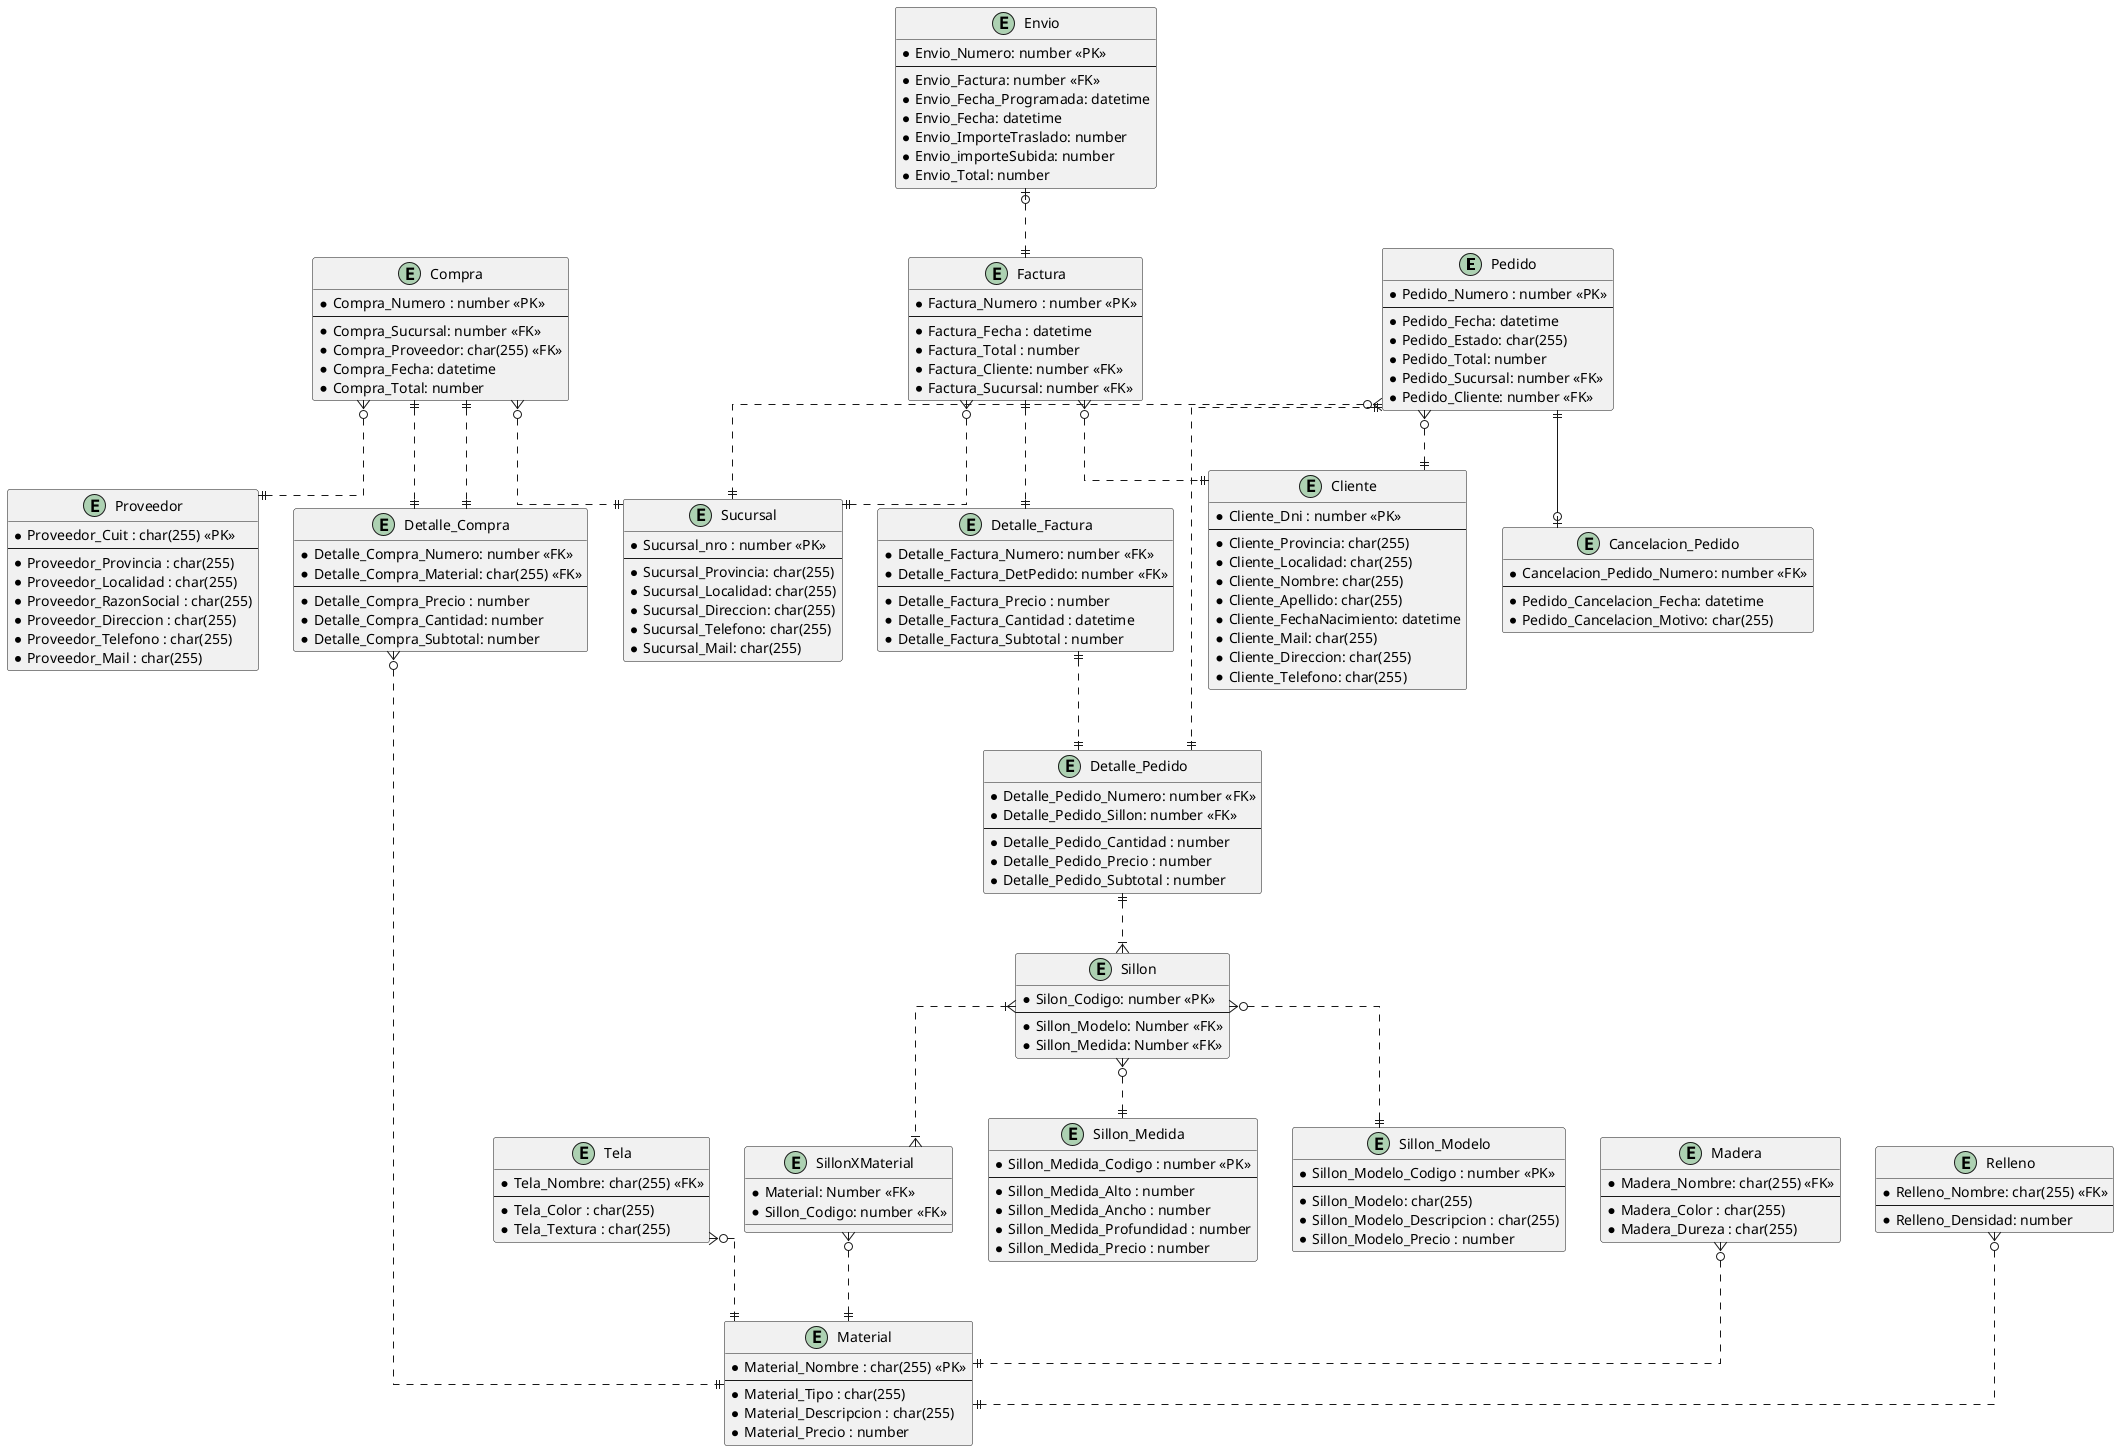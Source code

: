 @startuml

skinparam linetype ortho

' ENTITIES DECLARATION

entity "Pedido" as Ped {
  *Pedido_Numero : number <<PK>>
  --
  *Pedido_Fecha: datetime 
  *Pedido_Estado: char(255)
  *Pedido_Total: number
  *Pedido_Sucursal: number <<FK>>
  *Pedido_Cliente: number <<FK>>
}

entity "Detalle_Pedido" as Det_Ped {
  *Detalle_Pedido_Numero: number <<FK>>
  *Detalle_Pedido_Sillon: number <<FK>>
  --
  *Detalle_Pedido_Cantidad : number
  *Detalle_Pedido_Precio : number
  *Detalle_Pedido_Subtotal : number
}

entity "Cancelacion_Pedido" as Can_Ped{
  *Cancelacion_Pedido_Numero: number <<FK>>
  --
  *Pedido_Cancelacion_Fecha: datetime
  *Pedido_Cancelacion_Motivo: char(255)
}

entity "Cliente" as Cli {
  *Cliente_Dni : number <<PK>>
  --
  *Cliente_Provincia: char(255)
  *Cliente_Localidad: char(255)
  *Cliente_Nombre: char(255)
  *Cliente_Apellido: char(255)
  *Cliente_FechaNacimiento: datetime
  *Cliente_Mail: char(255)
  *Cliente_Direccion: char(255)
  *Cliente_Telefono: char(255)
} 

entity "Sucursal" as Suc {
  *Sucursal_nro : number <<PK>>
  --
  *Sucursal_Provincia: char(255)
  *Sucursal_Localidad: char(255)
  *Sucursal_Direccion: char(255)
  *Sucursal_Telefono: char(255)
  *Sucursal_Mail: char(255)
}

entity "Sillon" as Si {
  *Silon_Codigo: number <<PK>>
  --
  *Sillon_Modelo: Number <<FK>>
  *Sillon_Medida: Number <<FK>>
}

entity "SillonXMaterial" as Si_Mat
{
  *Material: Number <<FK>>
  *Sillon_Codigo: number <<FK>>
}

entity "Sillon_Modelo" as Si_Mod {
  *Sillon_Modelo_Codigo : number <<PK>>
  --
  *Sillon_Modelo: char(255)
  *Sillon_Modelo_Descripcion : char(255)
  *Sillon_Modelo_Precio : number
}

entity "Sillon_Medida" as Si_Med {
  *Sillon_Medida_Codigo : number <<PK>>
  --
  *Sillon_Medida_Alto : number
  *Sillon_Medida_Ancho : number
  *Sillon_Medida_Profundidad : number
  *Sillon_Medida_Precio : number
}

entity "Material" as Mat {
  *Material_Nombre : char(255) <<PK>>
  --
  *Material_Tipo : char(255)
  *Material_Descripcion : char(255)
  *Material_Precio : number
}

entity "Tela" as Te {
  *Tela_Nombre: char(255) <<FK>>
  --
  *Tela_Color : char(255)
  *Tela_Textura : char(255)
}

entity "Madera" as Mad {
  *Madera_Nombre: char(255) <<FK>>
  --
  *Madera_Color : char(255)
  *Madera_Dureza : char(255)
}

entity "Relleno" as Re {
  *Relleno_Nombre: char(255) <<FK>>
  --
  *Relleno_Densidad: number
}

entity "Factura" as Fac {
  *Factura_Numero : number <<PK>>
  --
  *Factura_Fecha : datetime
  *Factura_Total : number
  *Factura_Cliente: number <<FK>>
  *Factura_Sucursal: number <<FK>>
}

entity "Detalle_Factura" as Det_Fac {
  *Detalle_Factura_Numero: number <<FK>>
  *Detalle_Factura_DetPedido: number <<FK>>
  --
  *Detalle_Factura_Precio : number 
  *Detalle_Factura_Cantidad : datetime
  *Detalle_Factura_Subtotal : number
}

entity "Envio" as Env
{
  *Envio_Numero: number <<PK>>
  --
  *Envio_Factura: number <<FK>>
  *Envio_Fecha_Programada: datetime
  *Envio_Fecha: datetime
  *Envio_ImporteTraslado: number
  *Envio_importeSubida: number
  *Envio_Total: number
}

entity "Compra" as Comp {
  *Compra_Numero : number <<PK>>
  --
  *Compra_Sucursal: number <<FK>>
  *Compra_Proveedor: char(255) <<FK>>
  *Compra_Fecha: datetime
  *Compra_Total: number
}

entity "Detalle_Compra" as Det_Comp {
  *Detalle_Compra_Numero: number <<FK>>
  *Detalle_Compra_Material: char(255) <<FK>>
  --
  *Detalle_Compra_Precio : number
  *Detalle_Compra_Cantidad: number
  *Detalle_Compra_Subtotal: number
}

entity "Proveedor" as Prov {
  *Proveedor_Cuit : char(255) <<PK>>
  --
  *Proveedor_Provincia : char(255)
  *Proveedor_Localidad : char(255)
  *Proveedor_RazonSocial : char(255)
  *Proveedor_Direccion : char(255)
  *Proveedor_Telefono : char(255)
  *Proveedor_Mail : char(255)
}


' ENTITIES RELATIONSHIPS

' Pedidos
Ped ||..|| Det_Ped

Ped ||--o| Can_Ped
Ped }o..|| Suc
Ped }o..|| Cli

Det_Ped ||..|{ Si
' Sillon
Si }o..|| Si_Mod
Si }o..|| Si_Med
Si }|..|{ Si_Mat
Si_Mat }o..|| Mat

' Sillon Materiales
Mad }o..|| Mat
Re  }o..|| Mat
Te  }o..|| Mat

' Facturacion
Fac ||..|| Det_Fac
Fac }o..|| Suc
Fac }o..|| Cli

Det_Fac ||..|| Det_Ped

' Compra
Comp ||..|| Det_Comp
Comp }o..|| Suc
Comp }o..|| Prov
Comp ||..|| Det_Comp

Det_Comp }o..|| Mat

' Envio
Env |o..|| Fac
  
@enduml
